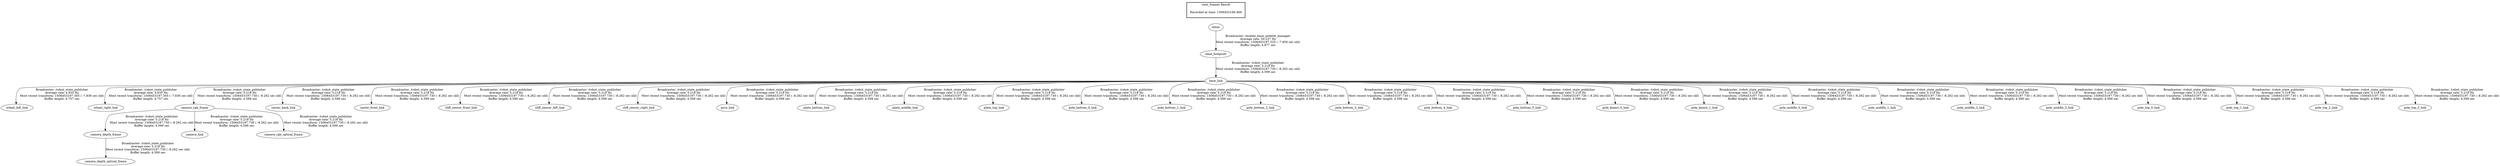 digraph G {
"odom" -> "base_footprint"[label="Broadcaster: /mobile_base_nodelet_manager\nAverage rate: 50.237 Hz\nMost recent transform: 1506453197.325 ( -7.856 sec old)\nBuffer length: 4.877 sec\n"];
"base_link" -> "wheel_left_link"[label="Broadcaster: /robot_state_publisher\nAverage rate: 4.835 Hz\nMost recent transform: 1506453197.305 ( -7.836 sec old)\nBuffer length: 4.757 sec\n"];
"base_footprint" -> "base_link"[label="Broadcaster: /robot_state_publisher\nAverage rate: 5.218 Hz\nMost recent transform: 1506453197.730 ( -8.262 sec old)\nBuffer length: 4.599 sec\n"];
"base_link" -> "wheel_right_link"[label="Broadcaster: /robot_state_publisher\nAverage rate: 4.835 Hz\nMost recent transform: 1506453197.305 ( -7.836 sec old)\nBuffer length: 4.757 sec\n"];
"camera_rgb_frame" -> "camera_depth_frame"[label="Broadcaster: /robot_state_publisher\nAverage rate: 5.218 Hz\nMost recent transform: 1506453197.730 ( -8.262 sec old)\nBuffer length: 4.599 sec\n"];
"base_link" -> "camera_rgb_frame"[label="Broadcaster: /robot_state_publisher\nAverage rate: 5.218 Hz\nMost recent transform: 1506453197.730 ( -8.262 sec old)\nBuffer length: 4.599 sec\n"];
"camera_depth_frame" -> "camera_depth_optical_frame"[label="Broadcaster: /robot_state_publisher\nAverage rate: 5.218 Hz\nMost recent transform: 1506453197.730 ( -8.262 sec old)\nBuffer length: 4.599 sec\n"];
"camera_rgb_frame" -> "camera_link"[label="Broadcaster: /robot_state_publisher\nAverage rate: 5.218 Hz\nMost recent transform: 1506453197.730 ( -8.262 sec old)\nBuffer length: 4.599 sec\n"];
"camera_rgb_frame" -> "camera_rgb_optical_frame"[label="Broadcaster: /robot_state_publisher\nAverage rate: 5.218 Hz\nMost recent transform: 1506453197.730 ( -8.262 sec old)\nBuffer length: 4.599 sec\n"];
"base_link" -> "caster_back_link"[label="Broadcaster: /robot_state_publisher\nAverage rate: 5.218 Hz\nMost recent transform: 1506453197.730 ( -8.262 sec old)\nBuffer length: 4.599 sec\n"];
"base_link" -> "caster_front_link"[label="Broadcaster: /robot_state_publisher\nAverage rate: 5.218 Hz\nMost recent transform: 1506453197.730 ( -8.262 sec old)\nBuffer length: 4.599 sec\n"];
"base_link" -> "cliff_sensor_front_link"[label="Broadcaster: /robot_state_publisher\nAverage rate: 5.218 Hz\nMost recent transform: 1506453197.730 ( -8.262 sec old)\nBuffer length: 4.599 sec\n"];
"base_link" -> "cliff_sensor_left_link"[label="Broadcaster: /robot_state_publisher\nAverage rate: 5.218 Hz\nMost recent transform: 1506453197.730 ( -8.262 sec old)\nBuffer length: 4.599 sec\n"];
"base_link" -> "cliff_sensor_right_link"[label="Broadcaster: /robot_state_publisher\nAverage rate: 5.218 Hz\nMost recent transform: 1506453197.730 ( -8.262 sec old)\nBuffer length: 4.599 sec\n"];
"base_link" -> "gyro_link"[label="Broadcaster: /robot_state_publisher\nAverage rate: 5.218 Hz\nMost recent transform: 1506453197.730 ( -8.262 sec old)\nBuffer length: 4.599 sec\n"];
"base_link" -> "plate_bottom_link"[label="Broadcaster: /robot_state_publisher\nAverage rate: 5.218 Hz\nMost recent transform: 1506453197.730 ( -8.262 sec old)\nBuffer length: 4.599 sec\n"];
"base_link" -> "plate_middle_link"[label="Broadcaster: /robot_state_publisher\nAverage rate: 5.218 Hz\nMost recent transform: 1506453197.730 ( -8.262 sec old)\nBuffer length: 4.599 sec\n"];
"base_link" -> "plate_top_link"[label="Broadcaster: /robot_state_publisher\nAverage rate: 5.218 Hz\nMost recent transform: 1506453197.730 ( -8.262 sec old)\nBuffer length: 4.599 sec\n"];
"base_link" -> "pole_bottom_0_link"[label="Broadcaster: /robot_state_publisher\nAverage rate: 5.218 Hz\nMost recent transform: 1506453197.730 ( -8.262 sec old)\nBuffer length: 4.599 sec\n"];
"base_link" -> "pole_bottom_1_link"[label="Broadcaster: /robot_state_publisher\nAverage rate: 5.218 Hz\nMost recent transform: 1506453197.730 ( -8.262 sec old)\nBuffer length: 4.599 sec\n"];
"base_link" -> "pole_bottom_2_link"[label="Broadcaster: /robot_state_publisher\nAverage rate: 5.218 Hz\nMost recent transform: 1506453197.730 ( -8.262 sec old)\nBuffer length: 4.599 sec\n"];
"base_link" -> "pole_bottom_3_link"[label="Broadcaster: /robot_state_publisher\nAverage rate: 5.218 Hz\nMost recent transform: 1506453197.730 ( -8.262 sec old)\nBuffer length: 4.599 sec\n"];
"base_link" -> "pole_bottom_4_link"[label="Broadcaster: /robot_state_publisher\nAverage rate: 5.218 Hz\nMost recent transform: 1506453197.730 ( -8.262 sec old)\nBuffer length: 4.599 sec\n"];
"base_link" -> "pole_bottom_5_link"[label="Broadcaster: /robot_state_publisher\nAverage rate: 5.218 Hz\nMost recent transform: 1506453197.730 ( -8.262 sec old)\nBuffer length: 4.599 sec\n"];
"base_link" -> "pole_kinect_0_link"[label="Broadcaster: /robot_state_publisher\nAverage rate: 5.218 Hz\nMost recent transform: 1506453197.730 ( -8.262 sec old)\nBuffer length: 4.599 sec\n"];
"base_link" -> "pole_kinect_1_link"[label="Broadcaster: /robot_state_publisher\nAverage rate: 5.218 Hz\nMost recent transform: 1506453197.730 ( -8.262 sec old)\nBuffer length: 4.599 sec\n"];
"base_link" -> "pole_middle_0_link"[label="Broadcaster: /robot_state_publisher\nAverage rate: 5.218 Hz\nMost recent transform: 1506453197.730 ( -8.262 sec old)\nBuffer length: 4.599 sec\n"];
"base_link" -> "pole_middle_1_link"[label="Broadcaster: /robot_state_publisher\nAverage rate: 5.218 Hz\nMost recent transform: 1506453197.730 ( -8.262 sec old)\nBuffer length: 4.599 sec\n"];
"base_link" -> "pole_middle_2_link"[label="Broadcaster: /robot_state_publisher\nAverage rate: 5.218 Hz\nMost recent transform: 1506453197.730 ( -8.262 sec old)\nBuffer length: 4.599 sec\n"];
"base_link" -> "pole_middle_3_link"[label="Broadcaster: /robot_state_publisher\nAverage rate: 5.218 Hz\nMost recent transform: 1506453197.730 ( -8.262 sec old)\nBuffer length: 4.599 sec\n"];
"base_link" -> "pole_top_0_link"[label="Broadcaster: /robot_state_publisher\nAverage rate: 5.218 Hz\nMost recent transform: 1506453197.730 ( -8.262 sec old)\nBuffer length: 4.599 sec\n"];
"base_link" -> "pole_top_1_link"[label="Broadcaster: /robot_state_publisher\nAverage rate: 5.218 Hz\nMost recent transform: 1506453197.730 ( -8.262 sec old)\nBuffer length: 4.599 sec\n"];
"base_link" -> "pole_top_2_link"[label="Broadcaster: /robot_state_publisher\nAverage rate: 5.218 Hz\nMost recent transform: 1506453197.730 ( -8.262 sec old)\nBuffer length: 4.599 sec\n"];
"base_link" -> "pole_top_3_link"[label="Broadcaster: /robot_state_publisher\nAverage rate: 5.218 Hz\nMost recent transform: 1506453197.730 ( -8.262 sec old)\nBuffer length: 4.599 sec\n"];
edge [style=invis];
 subgraph cluster_legend { style=bold; color=black; label ="view_frames Result";
"Recorded at time: 1506453189.469"[ shape=plaintext ] ;
 }->"odom";
}